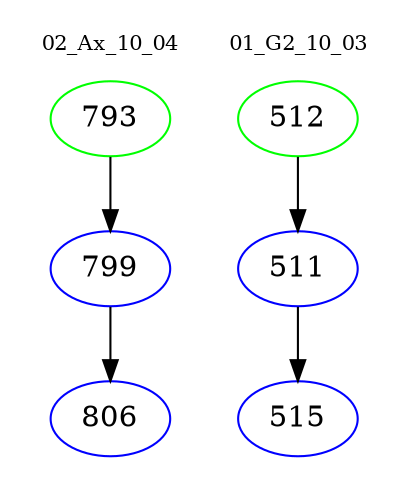 digraph{
subgraph cluster_0 {
color = white
label = "02_Ax_10_04";
fontsize=10;
T0_793 [label="793", color="green"]
T0_793 -> T0_799 [color="black"]
T0_799 [label="799", color="blue"]
T0_799 -> T0_806 [color="black"]
T0_806 [label="806", color="blue"]
}
subgraph cluster_1 {
color = white
label = "01_G2_10_03";
fontsize=10;
T1_512 [label="512", color="green"]
T1_512 -> T1_511 [color="black"]
T1_511 [label="511", color="blue"]
T1_511 -> T1_515 [color="black"]
T1_515 [label="515", color="blue"]
}
}
